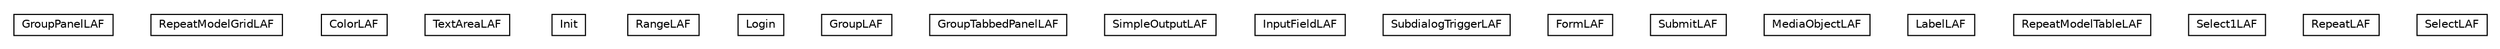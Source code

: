 #!/usr/local/bin/dot
#
# Class diagram 
# Generated by UMLGraph version R5_6-24-gf6e263 (http://www.umlgraph.org/)
#

digraph G {
	edge [fontname="Helvetica",fontsize=10,labelfontname="Helvetica",labelfontsize=10];
	node [fontname="Helvetica",fontsize=10,shape=plaintext];
	nodesep=0.25;
	ranksep=0.5;
	// org.universAAL.ui.handler.gui.swing.defaultLookAndFeel.GroupPanelLAF
	c1168725 [label=<<table title="org.universAAL.ui.handler.gui.swing.defaultLookAndFeel.GroupPanelLAF" border="0" cellborder="1" cellspacing="0" cellpadding="2" port="p" href="./GroupPanelLAF.html">
		<tr><td><table border="0" cellspacing="0" cellpadding="1">
<tr><td align="center" balign="center"> GroupPanelLAF </td></tr>
		</table></td></tr>
		</table>>, URL="./GroupPanelLAF.html", fontname="Helvetica", fontcolor="black", fontsize=10.0];
	// org.universAAL.ui.handler.gui.swing.defaultLookAndFeel.RepeatModelGridLAF
	c1168726 [label=<<table title="org.universAAL.ui.handler.gui.swing.defaultLookAndFeel.RepeatModelGridLAF" border="0" cellborder="1" cellspacing="0" cellpadding="2" port="p" href="./RepeatModelGridLAF.html">
		<tr><td><table border="0" cellspacing="0" cellpadding="1">
<tr><td align="center" balign="center"> RepeatModelGridLAF </td></tr>
		</table></td></tr>
		</table>>, URL="./RepeatModelGridLAF.html", fontname="Helvetica", fontcolor="black", fontsize=10.0];
	// org.universAAL.ui.handler.gui.swing.defaultLookAndFeel.ColorLAF
	c1168727 [label=<<table title="org.universAAL.ui.handler.gui.swing.defaultLookAndFeel.ColorLAF" border="0" cellborder="1" cellspacing="0" cellpadding="2" port="p" href="./ColorLAF.html">
		<tr><td><table border="0" cellspacing="0" cellpadding="1">
<tr><td align="center" balign="center"> ColorLAF </td></tr>
		</table></td></tr>
		</table>>, URL="./ColorLAF.html", fontname="Helvetica", fontcolor="black", fontsize=10.0];
	// org.universAAL.ui.handler.gui.swing.defaultLookAndFeel.TextAreaLAF
	c1168728 [label=<<table title="org.universAAL.ui.handler.gui.swing.defaultLookAndFeel.TextAreaLAF" border="0" cellborder="1" cellspacing="0" cellpadding="2" port="p" href="./TextAreaLAF.html">
		<tr><td><table border="0" cellspacing="0" cellpadding="1">
<tr><td align="center" balign="center"> TextAreaLAF </td></tr>
		</table></td></tr>
		</table>>, URL="./TextAreaLAF.html", fontname="Helvetica", fontcolor="black", fontsize=10.0];
	// org.universAAL.ui.handler.gui.swing.defaultLookAndFeel.Init
	c1168729 [label=<<table title="org.universAAL.ui.handler.gui.swing.defaultLookAndFeel.Init" border="0" cellborder="1" cellspacing="0" cellpadding="2" port="p" href="./Init.html">
		<tr><td><table border="0" cellspacing="0" cellpadding="1">
<tr><td align="center" balign="center"> Init </td></tr>
		</table></td></tr>
		</table>>, URL="./Init.html", fontname="Helvetica", fontcolor="black", fontsize=10.0];
	// org.universAAL.ui.handler.gui.swing.defaultLookAndFeel.RangeLAF
	c1168730 [label=<<table title="org.universAAL.ui.handler.gui.swing.defaultLookAndFeel.RangeLAF" border="0" cellborder="1" cellspacing="0" cellpadding="2" port="p" href="./RangeLAF.html">
		<tr><td><table border="0" cellspacing="0" cellpadding="1">
<tr><td align="center" balign="center"> RangeLAF </td></tr>
		</table></td></tr>
		</table>>, URL="./RangeLAF.html", fontname="Helvetica", fontcolor="black", fontsize=10.0];
	// org.universAAL.ui.handler.gui.swing.defaultLookAndFeel.Login
	c1168731 [label=<<table title="org.universAAL.ui.handler.gui.swing.defaultLookAndFeel.Login" border="0" cellborder="1" cellspacing="0" cellpadding="2" port="p" href="./Login.html">
		<tr><td><table border="0" cellspacing="0" cellpadding="1">
<tr><td align="center" balign="center"> Login </td></tr>
		</table></td></tr>
		</table>>, URL="./Login.html", fontname="Helvetica", fontcolor="black", fontsize=10.0];
	// org.universAAL.ui.handler.gui.swing.defaultLookAndFeel.GroupLAF
	c1168732 [label=<<table title="org.universAAL.ui.handler.gui.swing.defaultLookAndFeel.GroupLAF" border="0" cellborder="1" cellspacing="0" cellpadding="2" port="p" href="./GroupLAF.html">
		<tr><td><table border="0" cellspacing="0" cellpadding="1">
<tr><td align="center" balign="center"> GroupLAF </td></tr>
		</table></td></tr>
		</table>>, URL="./GroupLAF.html", fontname="Helvetica", fontcolor="black", fontsize=10.0];
	// org.universAAL.ui.handler.gui.swing.defaultLookAndFeel.GroupTabbedPanelLAF
	c1168733 [label=<<table title="org.universAAL.ui.handler.gui.swing.defaultLookAndFeel.GroupTabbedPanelLAF" border="0" cellborder="1" cellspacing="0" cellpadding="2" port="p" href="./GroupTabbedPanelLAF.html">
		<tr><td><table border="0" cellspacing="0" cellpadding="1">
<tr><td align="center" balign="center"> GroupTabbedPanelLAF </td></tr>
		</table></td></tr>
		</table>>, URL="./GroupTabbedPanelLAF.html", fontname="Helvetica", fontcolor="black", fontsize=10.0];
	// org.universAAL.ui.handler.gui.swing.defaultLookAndFeel.SimpleOutputLAF
	c1168734 [label=<<table title="org.universAAL.ui.handler.gui.swing.defaultLookAndFeel.SimpleOutputLAF" border="0" cellborder="1" cellspacing="0" cellpadding="2" port="p" href="./SimpleOutputLAF.html">
		<tr><td><table border="0" cellspacing="0" cellpadding="1">
<tr><td align="center" balign="center"> SimpleOutputLAF </td></tr>
		</table></td></tr>
		</table>>, URL="./SimpleOutputLAF.html", fontname="Helvetica", fontcolor="black", fontsize=10.0];
	// org.universAAL.ui.handler.gui.swing.defaultLookAndFeel.InputFieldLAF
	c1168735 [label=<<table title="org.universAAL.ui.handler.gui.swing.defaultLookAndFeel.InputFieldLAF" border="0" cellborder="1" cellspacing="0" cellpadding="2" port="p" href="./InputFieldLAF.html">
		<tr><td><table border="0" cellspacing="0" cellpadding="1">
<tr><td align="center" balign="center"> InputFieldLAF </td></tr>
		</table></td></tr>
		</table>>, URL="./InputFieldLAF.html", fontname="Helvetica", fontcolor="black", fontsize=10.0];
	// org.universAAL.ui.handler.gui.swing.defaultLookAndFeel.SubdialogTriggerLAF
	c1168736 [label=<<table title="org.universAAL.ui.handler.gui.swing.defaultLookAndFeel.SubdialogTriggerLAF" border="0" cellborder="1" cellspacing="0" cellpadding="2" port="p" href="./SubdialogTriggerLAF.html">
		<tr><td><table border="0" cellspacing="0" cellpadding="1">
<tr><td align="center" balign="center"> SubdialogTriggerLAF </td></tr>
		</table></td></tr>
		</table>>, URL="./SubdialogTriggerLAF.html", fontname="Helvetica", fontcolor="black", fontsize=10.0];
	// org.universAAL.ui.handler.gui.swing.defaultLookAndFeel.FormLAF
	c1168737 [label=<<table title="org.universAAL.ui.handler.gui.swing.defaultLookAndFeel.FormLAF" border="0" cellborder="1" cellspacing="0" cellpadding="2" port="p" href="./FormLAF.html">
		<tr><td><table border="0" cellspacing="0" cellpadding="1">
<tr><td align="center" balign="center"> FormLAF </td></tr>
		</table></td></tr>
		</table>>, URL="./FormLAF.html", fontname="Helvetica", fontcolor="black", fontsize=10.0];
	// org.universAAL.ui.handler.gui.swing.defaultLookAndFeel.SubmitLAF
	c1168738 [label=<<table title="org.universAAL.ui.handler.gui.swing.defaultLookAndFeel.SubmitLAF" border="0" cellborder="1" cellspacing="0" cellpadding="2" port="p" href="./SubmitLAF.html">
		<tr><td><table border="0" cellspacing="0" cellpadding="1">
<tr><td align="center" balign="center"> SubmitLAF </td></tr>
		</table></td></tr>
		</table>>, URL="./SubmitLAF.html", fontname="Helvetica", fontcolor="black", fontsize=10.0];
	// org.universAAL.ui.handler.gui.swing.defaultLookAndFeel.MediaObjectLAF
	c1168739 [label=<<table title="org.universAAL.ui.handler.gui.swing.defaultLookAndFeel.MediaObjectLAF" border="0" cellborder="1" cellspacing="0" cellpadding="2" port="p" href="./MediaObjectLAF.html">
		<tr><td><table border="0" cellspacing="0" cellpadding="1">
<tr><td align="center" balign="center"> MediaObjectLAF </td></tr>
		</table></td></tr>
		</table>>, URL="./MediaObjectLAF.html", fontname="Helvetica", fontcolor="black", fontsize=10.0];
	// org.universAAL.ui.handler.gui.swing.defaultLookAndFeel.LabelLAF
	c1168740 [label=<<table title="org.universAAL.ui.handler.gui.swing.defaultLookAndFeel.LabelLAF" border="0" cellborder="1" cellspacing="0" cellpadding="2" port="p" href="./LabelLAF.html">
		<tr><td><table border="0" cellspacing="0" cellpadding="1">
<tr><td align="center" balign="center"> LabelLAF </td></tr>
		</table></td></tr>
		</table>>, URL="./LabelLAF.html", fontname="Helvetica", fontcolor="black", fontsize=10.0];
	// org.universAAL.ui.handler.gui.swing.defaultLookAndFeel.RepeatModelTableLAF
	c1168741 [label=<<table title="org.universAAL.ui.handler.gui.swing.defaultLookAndFeel.RepeatModelTableLAF" border="0" cellborder="1" cellspacing="0" cellpadding="2" port="p" href="./RepeatModelTableLAF.html">
		<tr><td><table border="0" cellspacing="0" cellpadding="1">
<tr><td align="center" balign="center"> RepeatModelTableLAF </td></tr>
		</table></td></tr>
		</table>>, URL="./RepeatModelTableLAF.html", fontname="Helvetica", fontcolor="black", fontsize=10.0];
	// org.universAAL.ui.handler.gui.swing.defaultLookAndFeel.Select1LAF
	c1168742 [label=<<table title="org.universAAL.ui.handler.gui.swing.defaultLookAndFeel.Select1LAF" border="0" cellborder="1" cellspacing="0" cellpadding="2" port="p" href="./Select1LAF.html">
		<tr><td><table border="0" cellspacing="0" cellpadding="1">
<tr><td align="center" balign="center"> Select1LAF </td></tr>
		</table></td></tr>
		</table>>, URL="./Select1LAF.html", fontname="Helvetica", fontcolor="black", fontsize=10.0];
	// org.universAAL.ui.handler.gui.swing.defaultLookAndFeel.RepeatLAF
	c1168743 [label=<<table title="org.universAAL.ui.handler.gui.swing.defaultLookAndFeel.RepeatLAF" border="0" cellborder="1" cellspacing="0" cellpadding="2" port="p" href="./RepeatLAF.html">
		<tr><td><table border="0" cellspacing="0" cellpadding="1">
<tr><td align="center" balign="center"> RepeatLAF </td></tr>
		</table></td></tr>
		</table>>, URL="./RepeatLAF.html", fontname="Helvetica", fontcolor="black", fontsize=10.0];
	// org.universAAL.ui.handler.gui.swing.defaultLookAndFeel.SelectLAF
	c1168744 [label=<<table title="org.universAAL.ui.handler.gui.swing.defaultLookAndFeel.SelectLAF" border="0" cellborder="1" cellspacing="0" cellpadding="2" port="p" href="./SelectLAF.html">
		<tr><td><table border="0" cellspacing="0" cellpadding="1">
<tr><td align="center" balign="center"> SelectLAF </td></tr>
		</table></td></tr>
		</table>>, URL="./SelectLAF.html", fontname="Helvetica", fontcolor="black", fontsize=10.0];
}

